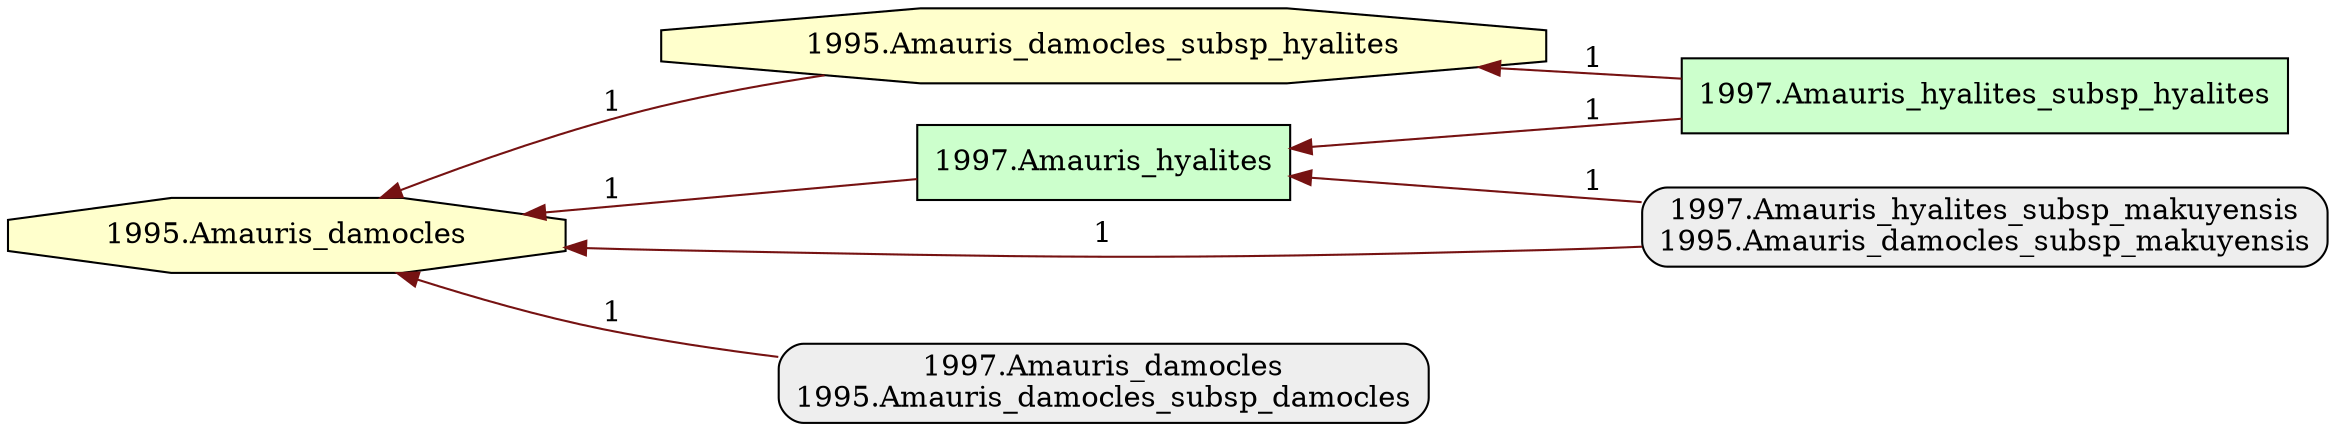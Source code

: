 digraph {

rankdir = RL

"1995.Amauris_damocles" [shape=octagon style="filled" fillcolor="#FFFFCC"]
"1995.Amauris_damocles_subsp_hyalites" [shape=octagon style="filled" fillcolor="#FFFFCC"]
"1997.Amauris_damocles\n1995.Amauris_damocles_subsp_damocles" [shape=box style="filled,rounded" fillcolor="#EEEEEE"]
"1997.Amauris_hyalites" [shape=box style="filled" fillcolor="#CCFFCC"]
"1997.Amauris_hyalites_subsp_hyalites" [shape=box style="filled" fillcolor="#CCFFCC"]
"1997.Amauris_hyalites_subsp_makuyensis\n1995.Amauris_damocles_subsp_makuyensis" [shape=box style="filled,rounded" fillcolor="#EEEEEE"]
"1995.Amauris_damocles_subsp_hyalites" -> "1995.Amauris_damocles" [style=filled,label=1,color="#761212"];
"1997.Amauris_damocles\n1995.Amauris_damocles_subsp_damocles" -> "1995.Amauris_damocles" [style=filled,label=1,color="#761212"];
"1997.Amauris_hyalites" -> "1995.Amauris_damocles" [style=filled,label=1,color="#761212"];
"1997.Amauris_hyalites_subsp_hyalites" -> "1995.Amauris_damocles_subsp_hyalites" [style=filled,label=1,color="#761212"];
"1997.Amauris_hyalites_subsp_hyalites" -> "1997.Amauris_hyalites" [style=filled,label=1,color="#761212"];
"1997.Amauris_hyalites_subsp_makuyensis\n1995.Amauris_damocles_subsp_makuyensis" -> "1995.Amauris_damocles" [style=filled,label=1,color="#761212"];
"1997.Amauris_hyalites_subsp_makuyensis\n1995.Amauris_damocles_subsp_makuyensis" -> "1997.Amauris_hyalites" [style=filled,label=1,color="#761212"];
}
